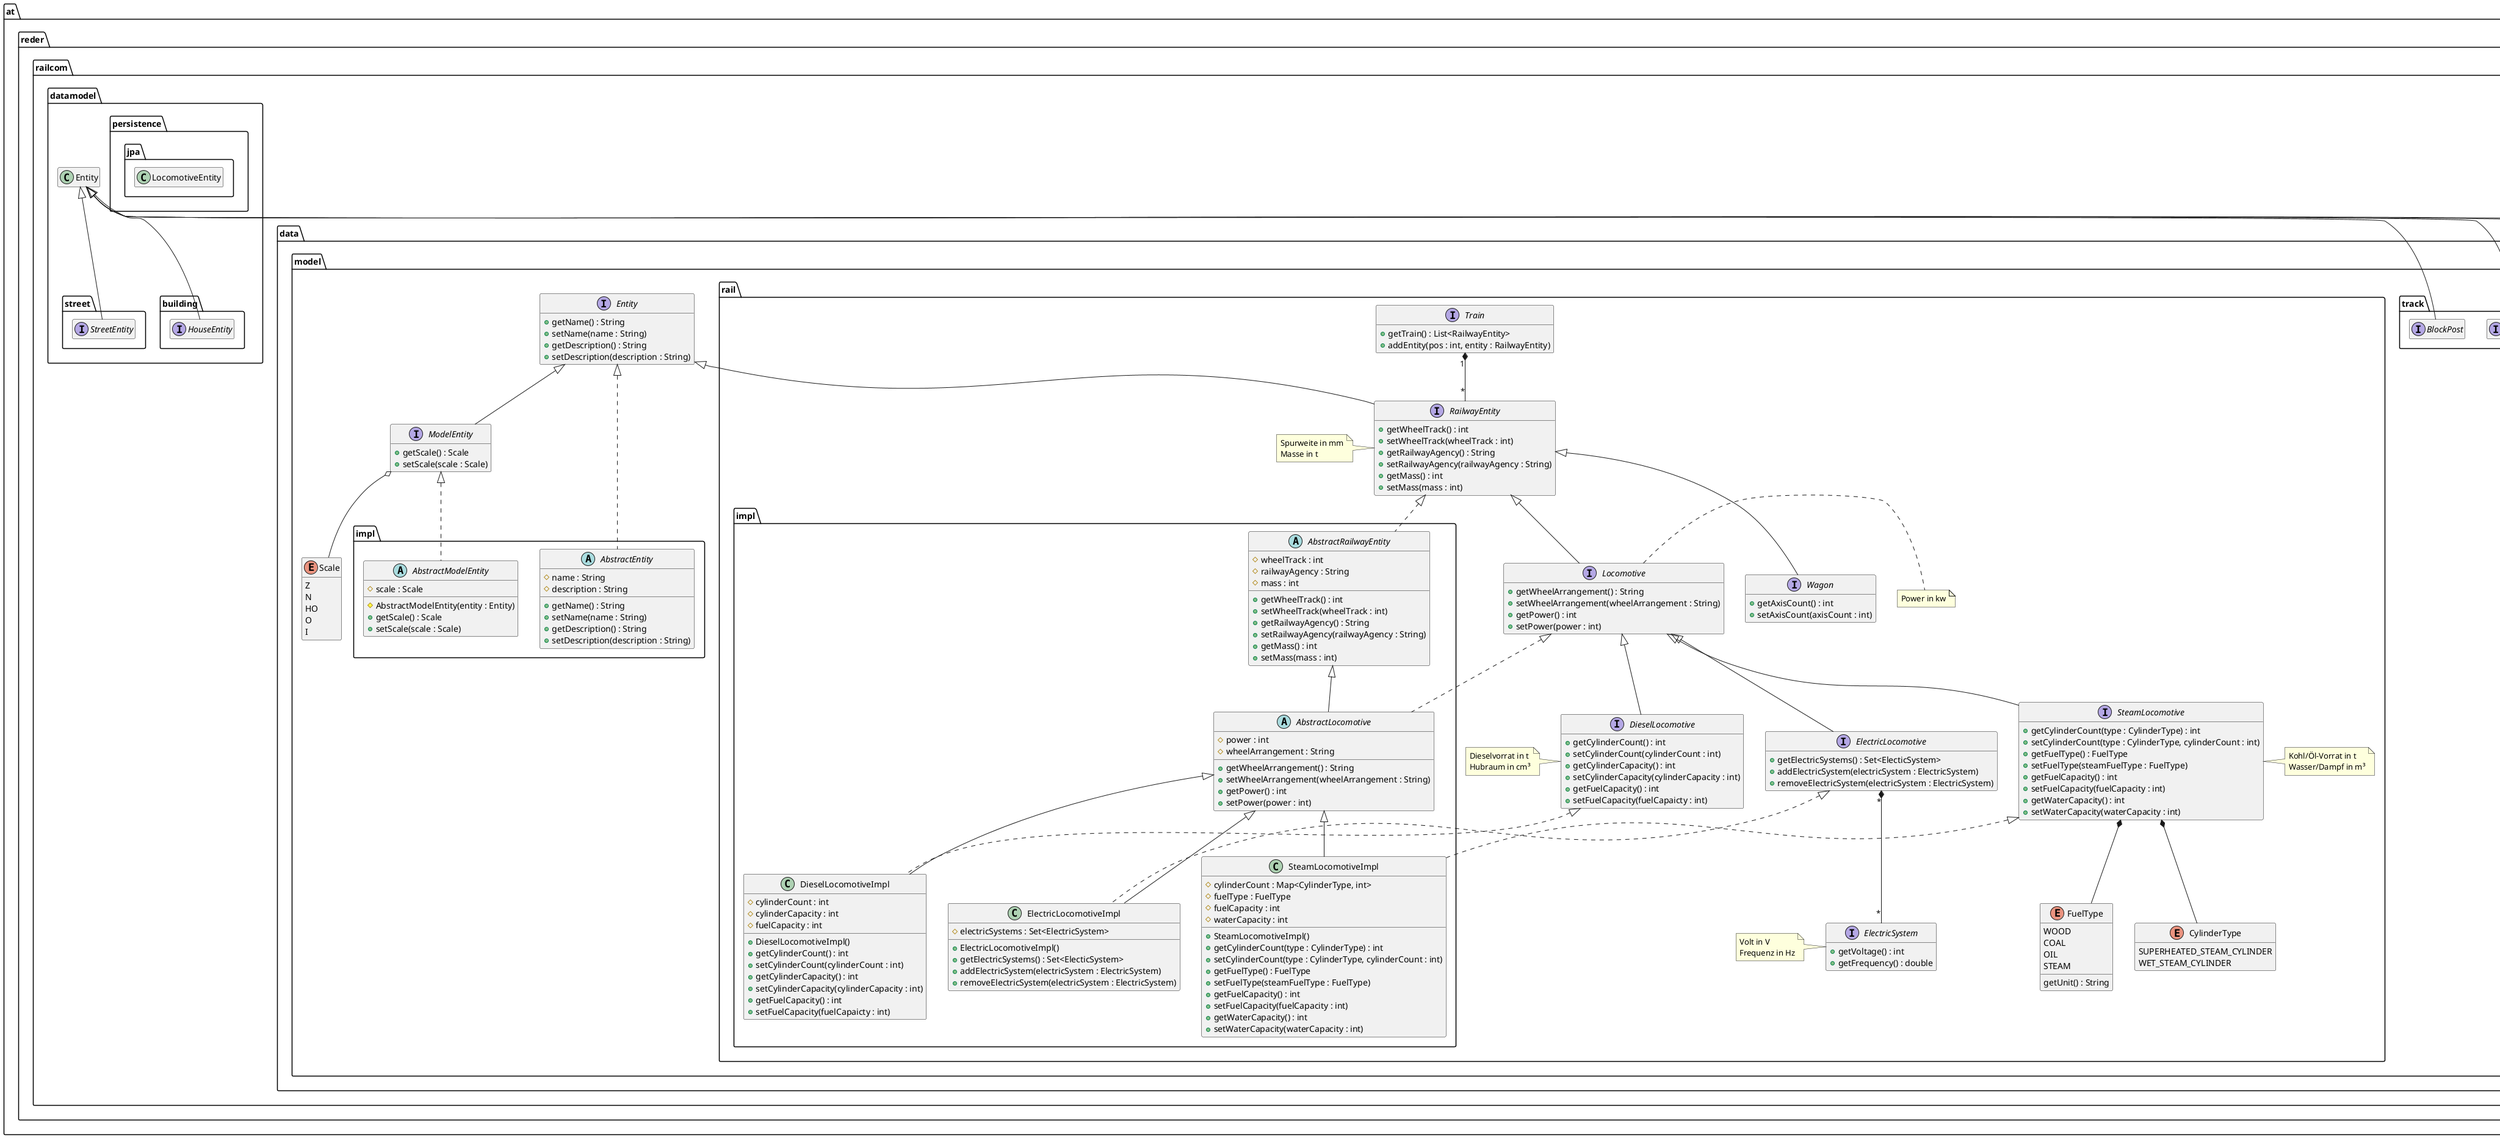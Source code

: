 @startuml

hide empty fields
hide empty members

namespace at.reder.railcom.data.model {

    interface Entity {
        +getName() : String
        +setName(name : String)
        +getDescription() : String
        +setDescription(description : String)
    }

    interface ModelEntity {
        +getScale() : Scale
        +setScale(scale : Scale)
    }

    Entity <|-- ModelEntity

    enum Scale {
        Z
        N
        HO
        O
        I
    }

    ModelEntity o-- Scale

    namespace impl {

        abstract AbstractEntity {
            #name : String
            #description : String
            +getName() : String
            +setName(name : String)
            +getDescription() : String
            +setDescription(description : String)
        }

        at.reder.railcom.data.model.Entity <|.. AbstractEntity

        abstract AbstractModelEntity {
            #AbstractModelEntity(entity : Entity)
            #scale : Scale
            +getScale() : Scale
            +setScale(scale : Scale)
        }

        at.reder.railcom.data.model.ModelEntity <|.. AbstractModelEntity

    }
}

namespace at.reder.railcom.data.model.rail {

    interface RailwayEntity {
        +getWheelTrack() : int
        +setWheelTrack(wheelTrack : int)
        +getRailwayAgency() : String
        +setRailwayAgency(railwayAgency : String)
        +getMass() : int
        +setMass(mass : int)
    }
    note left
        Spurweite in mm
        Masse in t
    end note

    at.reder.railcom.data.model.Entity <|-- RailwayEntity

    interface Locomotive {
        +getWheelArrangement() : String
        +setWheelArrangement(wheelArrangement : String)
        +getPower() : int
        +setPower(power : int)
    }
    note right
        Power in kw
    end note

    RailwayEntity <|-- Locomotive

    interface SteamLocomotive {
        +getCylinderCount(type : CylinderType) : int
        +setCylinderCount(type : CylinderType, cylinderCount : int)
        +getFuelType() : FuelType
        +setFuelType(steamFuelType : FuelType)
        +getFuelCapacity() : int
        +setFuelCapacity(fuelCapacity : int)
        +getWaterCapacity() : int
        +setWaterCapacity(waterCapacity : int)
    }
    note right
        Kohl/Öl-Vorrat in t
        Wasser/Dampf in m³
    end note

    Locomotive <|-- SteamLocomotive

    enum CylinderType {
        SUPERHEATED_STEAM_CYLINDER
        WET_STEAM_CYLINDER
    }

    enum FuelType {
        WOOD
        COAL
        OIL
        STEAM
        getUnit() : String
    }

    SteamLocomotive *-- CylinderType
    SteamLocomotive *-- FuelType

    interface DieselLocomotive {
        +getCylinderCount() : int
        +setCylinderCount(cylinderCount : int)
        +getCylinderCapacity() : int
        +setCylinderCapacity(cylinderCapacity : int)
        +getFuelCapacity() : int
        +setFuelCapacity(fuelCapaicty : int)
    }
    note left
        Dieselvorrat in t
        Hubraum in cm³
    end note

    Locomotive <|-- DieselLocomotive

    interface ElectricLocomotive {
        +getElectricSystems() : Set<ElecticSystem>
        +addElectricSystem(electricSystem : ElectricSystem)
        +removeElectricSystem(electricSystem : ElectricSystem)
    }

    Locomotive <|-- ElectricLocomotive

    interface ElectricSystem {
        +getVoltage() : int
        +getFrequency() : double
    }
    note left
        Volt in V
        Frequenz in Hz
    end note

    ElectricLocomotive "*" *-- "*" ElectricSystem

    interface Wagon {
        +getAxisCount() : int
        +setAxisCount(axisCount : int)
    }

    RailwayEntity <|-- Wagon

    interface Train {
        +getTrain() : List<RailwayEntity>
        +addEntity(pos : int, entity : RailwayEntity)
    }

    Train "1" *-- "*" RailwayEntity

    namespace impl {
        abstract AbstractRailwayEntity {
            #wheelTrack : int
            #railwayAgency : String
            #mass : int
            +getWheelTrack() : int
            +setWheelTrack(wheelTrack : int)
            +getRailwayAgency() : String
            +setRailwayAgency(railwayAgency : String)
            +getMass() : int
            +setMass(mass : int)
        }

        at.reder.railcom.data.model.rail.RailwayEntity <|.. AbstractRailwayEntity

        abstract AbstractLocomotive {
            #power : int
            #wheelArrangement : String
            +getWheelArrangement() : String
            +setWheelArrangement(wheelArrangement : String)
            +getPower() : int
            +setPower(power : int)
        }

        class SteamLocomotiveImpl {
            #cylinderCount : Map<CylinderType, int>
            #fuelType : FuelType
            #fuelCapacity : int
            #waterCapacity : int
            +SteamLocomotiveImpl()
            +getCylinderCount(type : CylinderType) : int
            +setCylinderCount(type : CylinderType, cylinderCount : int)
            +getFuelType() : FuelType
            +setFuelType(steamFuelType : FuelType)
            +getFuelCapacity() : int
            +setFuelCapacity(fuelCapacity : int)
            +getWaterCapacity() : int
            +setWaterCapacity(waterCapacity : int)
        }

        class ElectricLocomotiveImpl {
            #electricSystems : Set<ElectricSystem>
            +ElectricLocomotiveImpl()
            +getElectricSystems() : Set<ElecticSystem>
            +addElectricSystem(electricSystem : ElectricSystem)
            +removeElectricSystem(electricSystem : ElectricSystem)
        }

        class DieselLocomotiveImpl {
            #cylinderCount : int
            #cylinderCapacity : int
            #fuelCapacity : int
            +DieselLocomotiveImpl()
            +getCylinderCount() : int
            +setCylinderCount(cylinderCount : int)
            +getCylinderCapacity() : int
            +setCylinderCapacity(cylinderCapacity : int)
            +getFuelCapacity() : int
            +setFuelCapacity(fuelCapaicty : int)
        }

        at.reder.railcom.data.model.rail.Locomotive <|.. AbstractLocomotive
        AbstractRailwayEntity <|-- AbstractLocomotive
        AbstractLocomotive <|-- SteamLocomotiveImpl
        at.reder.railcom.data.model.rail.SteamLocomotive <|.. SteamLocomotiveImpl
        AbstractLocomotive <|-- ElectricLocomotiveImpl
        at.reder.railcom.data.model.rail.ElectricLocomotive <|.. ElectricLocomotiveImpl
        AbstractLocomotive <|-- DieselLocomotiveImpl
        at.reder.railcom.data.model.rail.DieselLocomotive <|.. DieselLocomotiveImpl
    }

}

namespace at.reder.railcom.data.model.track {

    interface Signal {
    }

    at.reder.railcom.datamodel.Entity <|-- Signal

    interface Turnout {
    }

    at.reder.railcom.datamodel.Entity <|-- Turnout

    interface Platform {
    }

    at.reder.railcom.datamodel.Entity <|-- Platform

    interface BlockPost {
    }

    at.reder.railcom.datamodel.Entity <|-- BlockPost
}

namespace at.reder.railcom.datamodel.street {

    interface StreetEntity {
    }

    at.reder.railcom.datamodel.Entity <|-- StreetEntity

}

namespace at.reder.railcom.datamodel.building {

    interface HouseEntity {
    }

    at.reder.railcom.datamodel.Entity <|-- HouseEntity
}

namespace at.reder.railcom.datamodel.persistence.jpa {

    class LocomotiveEntity {
    }


}
@enduml
